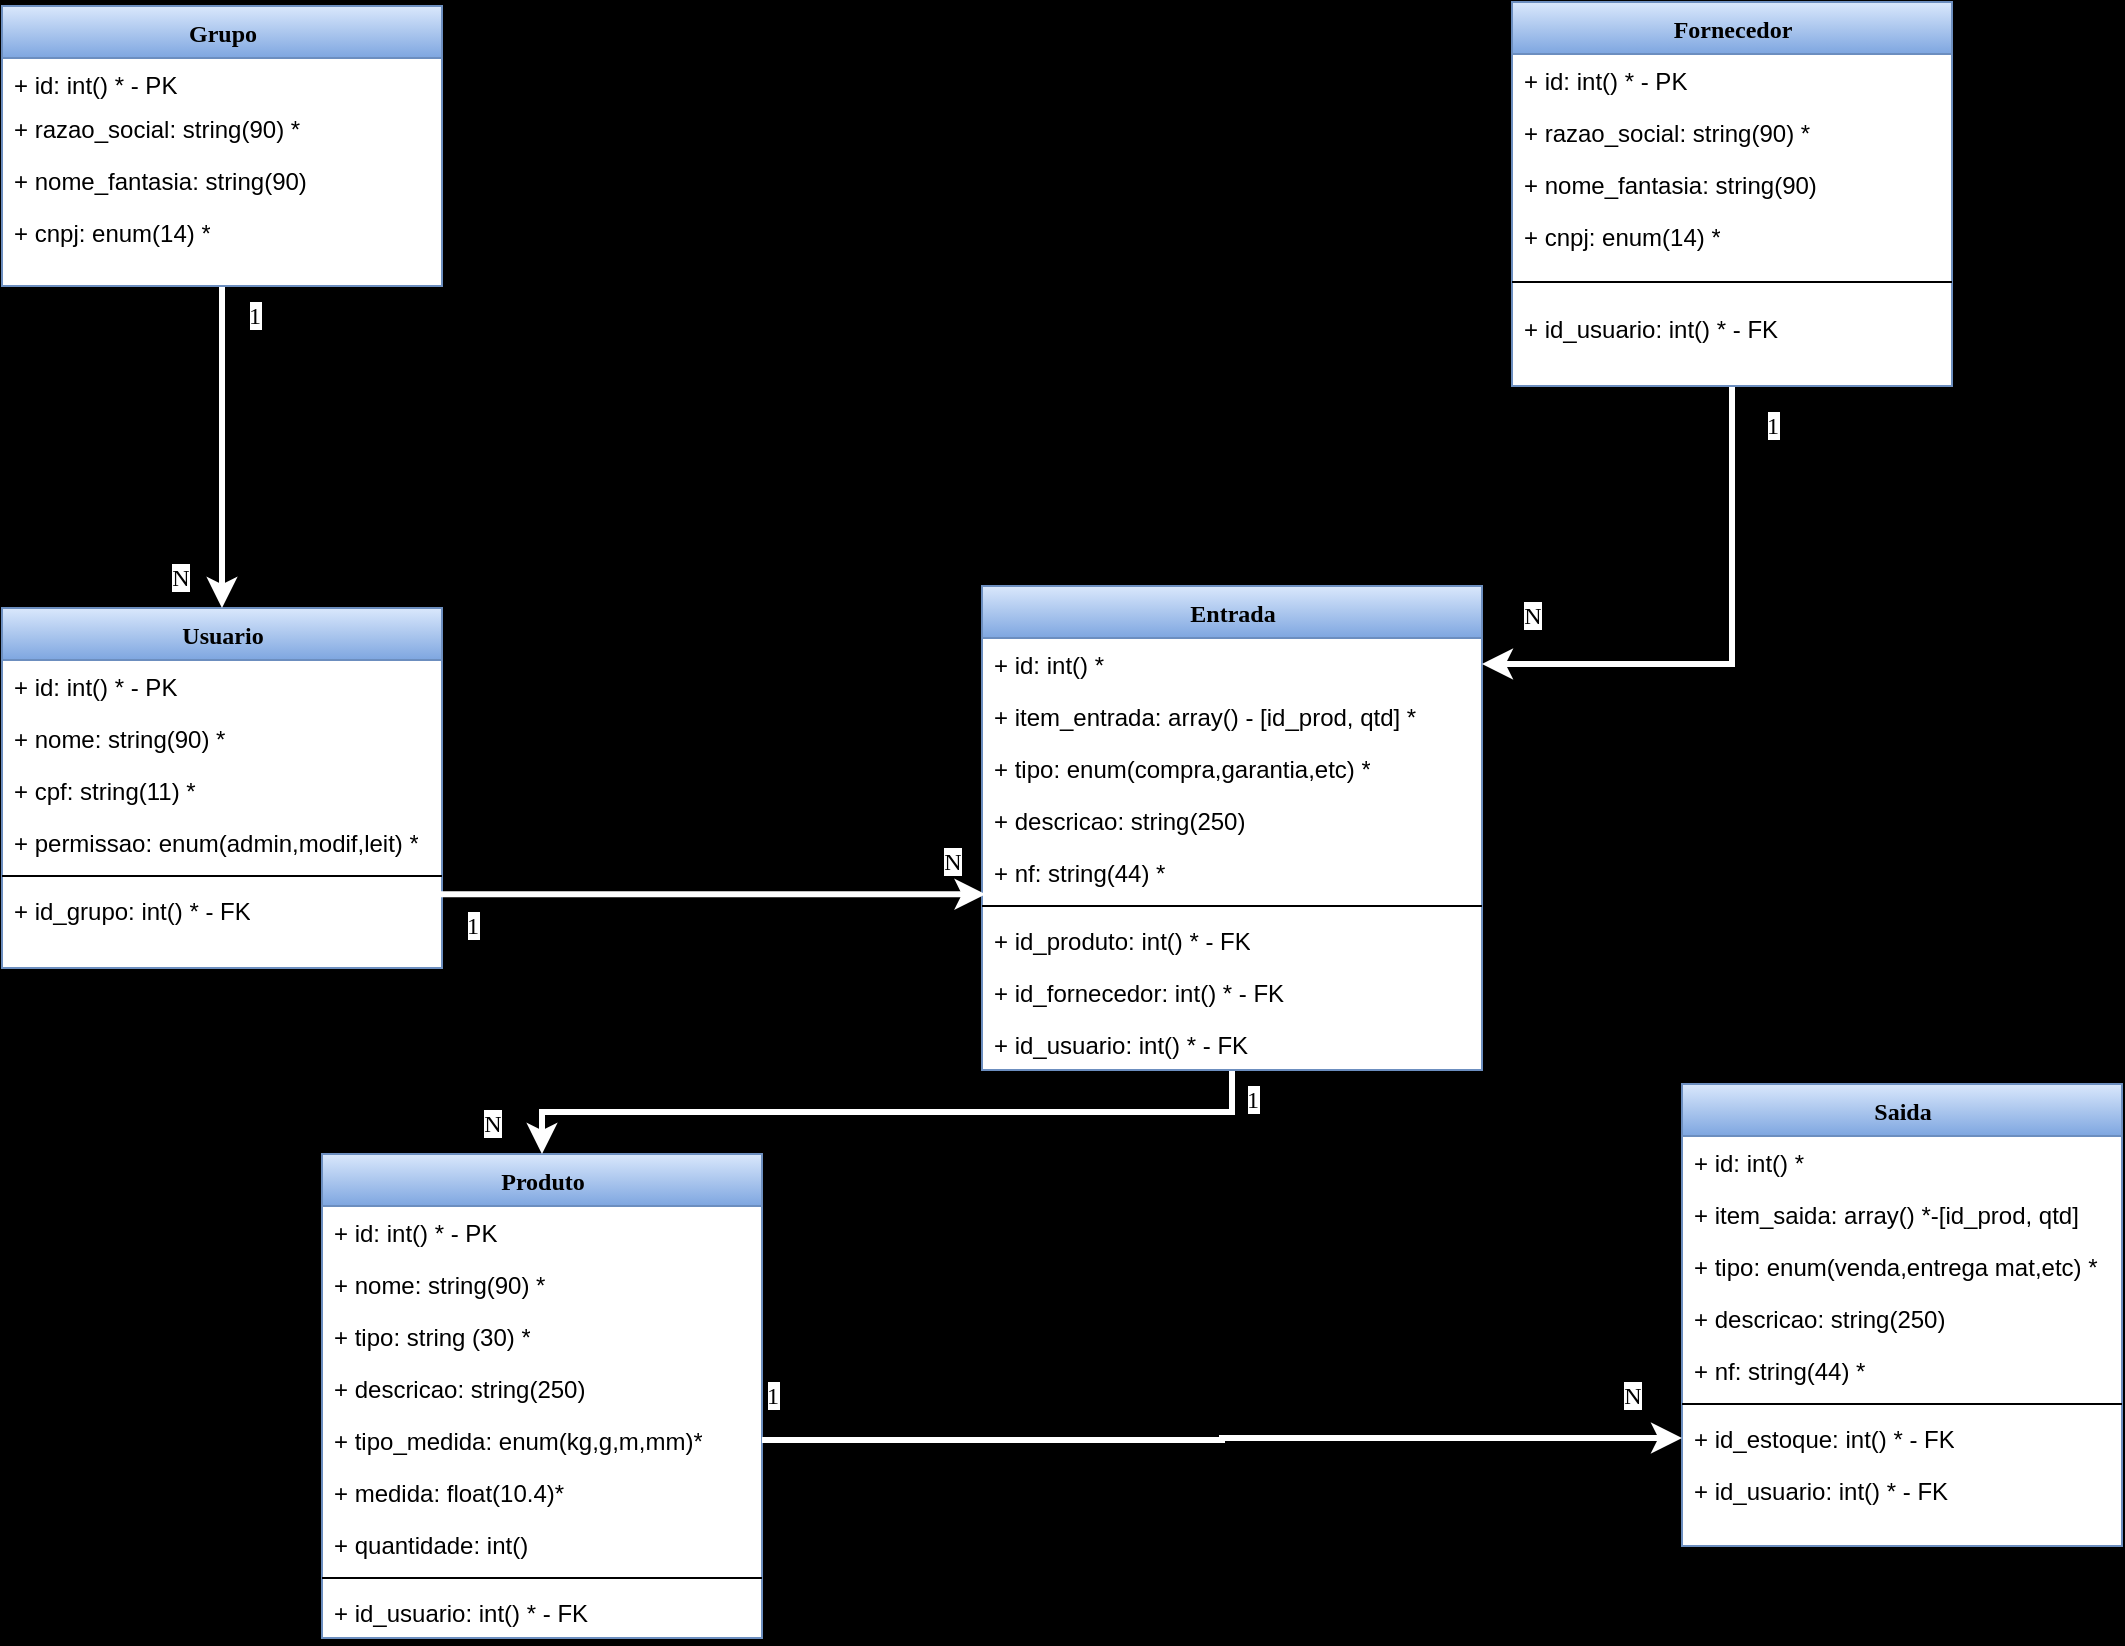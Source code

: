<mxfile version="22.1.2" type="device" pages="2">
  <diagram name="Produtos" id="6133507b-19e7-1e82-6fc7-422aa6c4b21f">
    <mxGraphModel dx="1354" dy="817" grid="1" gridSize="10" guides="1" tooltips="1" connect="1" arrows="1" fold="1" page="1" pageScale="1" pageWidth="1100" pageHeight="850" background="#000000" math="0" shadow="0">
      <root>
        <mxCell id="0" />
        <mxCell id="1" parent="0" />
        <mxCell id="78961159f06e98e8-17" value="Produto" style="swimlane;html=1;fontStyle=1;align=center;verticalAlign=top;childLayout=stackLayout;horizontal=1;startSize=26;horizontalStack=0;resizeParent=1;resizeLast=0;collapsible=1;marginBottom=0;swimlaneFillColor=#ffffff;rounded=0;shadow=0;comic=0;labelBackgroundColor=none;strokeWidth=1;fontFamily=Verdana;fontSize=12;fillColor=#dae8fc;strokeColor=#6c8ebf;gradientColor=#7ea6e0;fontColor=#000000;" parent="1" vertex="1">
          <mxGeometry x="170" y="584" width="220" height="242" as="geometry" />
        </mxCell>
        <mxCell id="78961159f06e98e8-23" value="+ id: int() * - PK" style="text;html=1;strokeColor=none;fillColor=none;align=left;verticalAlign=top;spacingLeft=4;spacingRight=4;whiteSpace=wrap;overflow=hidden;rotatable=0;points=[[0,0.5],[1,0.5]];portConstraint=eastwest;labelBackgroundColor=none;fontColor=#000000;" parent="78961159f06e98e8-17" vertex="1">
          <mxGeometry y="26" width="220" height="26" as="geometry" />
        </mxCell>
        <mxCell id="78961159f06e98e8-24" value="+ nome: string(90) *" style="text;html=1;strokeColor=none;fillColor=none;align=left;verticalAlign=top;spacingLeft=4;spacingRight=4;whiteSpace=wrap;overflow=hidden;rotatable=0;points=[[0,0.5],[1,0.5]];portConstraint=eastwest;labelBackgroundColor=none;fontColor=#000000;" parent="78961159f06e98e8-17" vertex="1">
          <mxGeometry y="52" width="220" height="26" as="geometry" />
        </mxCell>
        <mxCell id="ftmyIJ_o9fvvS8A8tfAa-12" value="+ tipo: string (30) *" style="text;html=1;strokeColor=none;fillColor=none;align=left;verticalAlign=top;spacingLeft=4;spacingRight=4;whiteSpace=wrap;overflow=hidden;rotatable=0;points=[[0,0.5],[1,0.5]];portConstraint=eastwest;labelBackgroundColor=none;fontColor=#000000;" parent="78961159f06e98e8-17" vertex="1">
          <mxGeometry y="78" width="220" height="26" as="geometry" />
        </mxCell>
        <mxCell id="ftmyIJ_o9fvvS8A8tfAa-13" value="+ descricao: string(250)" style="text;html=1;strokeColor=none;fillColor=none;align=left;verticalAlign=top;spacingLeft=4;spacingRight=4;whiteSpace=wrap;overflow=hidden;rotatable=0;points=[[0,0.5],[1,0.5]];portConstraint=eastwest;labelBackgroundColor=none;fontColor=#000000;" parent="78961159f06e98e8-17" vertex="1">
          <mxGeometry y="104" width="220" height="26" as="geometry" />
        </mxCell>
        <mxCell id="ftmyIJ_o9fvvS8A8tfAa-9" value="+ tipo_medida: enum(kg,g,m,mm)*" style="text;html=1;strokeColor=none;fillColor=none;align=left;verticalAlign=top;spacingLeft=4;spacingRight=4;whiteSpace=wrap;overflow=hidden;rotatable=0;points=[[0,0.5],[1,0.5]];portConstraint=eastwest;labelBackgroundColor=none;fontColor=#000000;" parent="78961159f06e98e8-17" vertex="1">
          <mxGeometry y="130" width="220" height="26" as="geometry" />
        </mxCell>
        <mxCell id="ftmyIJ_o9fvvS8A8tfAa-11" value="+ medida: float(10.4)*" style="text;html=1;strokeColor=none;fillColor=none;align=left;verticalAlign=top;spacingLeft=4;spacingRight=4;whiteSpace=wrap;overflow=hidden;rotatable=0;points=[[0,0.5],[1,0.5]];portConstraint=eastwest;labelBackgroundColor=none;fontColor=#000000;" parent="78961159f06e98e8-17" vertex="1">
          <mxGeometry y="156" width="220" height="26" as="geometry" />
        </mxCell>
        <mxCell id="T6U0Y2JhEFyp5bkZYSci-5" value="+ quantidade: int()" style="text;html=1;strokeColor=none;fillColor=none;align=left;verticalAlign=top;spacingLeft=4;spacingRight=4;whiteSpace=wrap;overflow=hidden;rotatable=0;points=[[0,0.5],[1,0.5]];portConstraint=eastwest;labelBackgroundColor=none;fontColor=#000000;" vertex="1" parent="78961159f06e98e8-17">
          <mxGeometry y="182" width="220" height="26" as="geometry" />
        </mxCell>
        <mxCell id="78961159f06e98e8-19" value="" style="line;html=1;strokeWidth=1;fillColor=none;align=left;verticalAlign=middle;spacingTop=-1;spacingLeft=3;spacingRight=3;rotatable=0;labelPosition=right;points=[];portConstraint=eastwest;labelBackgroundColor=none;strokeColor=#000000;" parent="78961159f06e98e8-17" vertex="1">
          <mxGeometry y="208" width="220" height="8" as="geometry" />
        </mxCell>
        <mxCell id="XTqBegBNmxflvuO5U4E7-35" value="+ id_usuario: int() * - FK" style="text;html=1;strokeColor=none;fillColor=none;align=left;verticalAlign=top;spacingLeft=4;spacingRight=4;whiteSpace=wrap;overflow=hidden;rotatable=0;points=[[0,0.5],[1,0.5]];portConstraint=eastwest;labelBackgroundColor=none;fontColor=#000000;" parent="78961159f06e98e8-17" vertex="1">
          <mxGeometry y="216" width="220" height="26" as="geometry" />
        </mxCell>
        <mxCell id="kz9O6_nRqd3nQNsJ-ZcS-54" style="edgeStyle=orthogonalEdgeStyle;rounded=0;orthogonalLoop=1;jettySize=auto;html=1;entryX=0.5;entryY=0;entryDx=0;entryDy=0;exitX=0.5;exitY=1;exitDx=0;exitDy=0;strokeColor=#FFFFFF;strokeWidth=3;" parent="1" source="gUZxU9VpzoFLASORstY--13" target="78961159f06e98e8-17" edge="1">
          <mxGeometry relative="1" as="geometry">
            <mxPoint x="440" y="630" as="targetPoint" />
          </mxGeometry>
        </mxCell>
        <mxCell id="gUZxU9VpzoFLASORstY--13" value="Entrada" style="swimlane;html=1;fontStyle=1;align=center;verticalAlign=top;childLayout=stackLayout;horizontal=1;startSize=26;horizontalStack=0;resizeParent=1;resizeLast=0;collapsible=1;marginBottom=0;swimlaneFillColor=#ffffff;rounded=0;shadow=0;comic=0;labelBackgroundColor=none;strokeWidth=1;fontFamily=Verdana;fontSize=12;fillColor=#dae8fc;strokeColor=#6c8ebf;gradientColor=#7ea6e0;fontColor=#000000;" parent="1" vertex="1">
          <mxGeometry x="500" y="300" width="250" height="242" as="geometry" />
        </mxCell>
        <mxCell id="gUZxU9VpzoFLASORstY--14" value="+ id: int() *" style="text;html=1;strokeColor=none;fillColor=none;align=left;verticalAlign=top;spacingLeft=4;spacingRight=4;whiteSpace=wrap;overflow=hidden;rotatable=0;points=[[0,0.5],[1,0.5]];portConstraint=eastwest;labelBackgroundColor=none;fontColor=#000000;" parent="gUZxU9VpzoFLASORstY--13" vertex="1">
          <mxGeometry y="26" width="250" height="26" as="geometry" />
        </mxCell>
        <mxCell id="kz9O6_nRqd3nQNsJ-ZcS-60" value="+ item_entrada: array() - [id_prod, qtd] *" style="text;html=1;strokeColor=none;fillColor=none;align=left;verticalAlign=top;spacingLeft=4;spacingRight=4;whiteSpace=wrap;overflow=hidden;rotatable=0;points=[[0,0.5],[1,0.5]];portConstraint=eastwest;labelBackgroundColor=none;fontColor=#000000;" parent="gUZxU9VpzoFLASORstY--13" vertex="1">
          <mxGeometry y="52" width="250" height="26" as="geometry" />
        </mxCell>
        <mxCell id="gUZxU9VpzoFLASORstY--16" value="+ tipo: enum(compra,garantia,etc) *" style="text;html=1;strokeColor=none;fillColor=none;align=left;verticalAlign=top;spacingLeft=4;spacingRight=4;whiteSpace=wrap;overflow=hidden;rotatable=0;points=[[0,0.5],[1,0.5]];portConstraint=eastwest;labelBackgroundColor=none;fontColor=#000000;" parent="gUZxU9VpzoFLASORstY--13" vertex="1">
          <mxGeometry y="78" width="250" height="26" as="geometry" />
        </mxCell>
        <mxCell id="gUZxU9VpzoFLASORstY--17" value="+ descricao: string(250)" style="text;html=1;strokeColor=none;fillColor=none;align=left;verticalAlign=top;spacingLeft=4;spacingRight=4;whiteSpace=wrap;overflow=hidden;rotatable=0;points=[[0,0.5],[1,0.5]];portConstraint=eastwest;labelBackgroundColor=none;fontColor=#000000;" parent="gUZxU9VpzoFLASORstY--13" vertex="1">
          <mxGeometry y="104" width="250" height="26" as="geometry" />
        </mxCell>
        <mxCell id="XTqBegBNmxflvuO5U4E7-34" value="+ nf: string(44) *" style="text;html=1;strokeColor=none;fillColor=none;align=left;verticalAlign=top;spacingLeft=4;spacingRight=4;whiteSpace=wrap;overflow=hidden;rotatable=0;points=[[0,0.5],[1,0.5]];portConstraint=eastwest;labelBackgroundColor=none;fontColor=#000000;" parent="gUZxU9VpzoFLASORstY--13" vertex="1">
          <mxGeometry y="130" width="250" height="26" as="geometry" />
        </mxCell>
        <mxCell id="gUZxU9VpzoFLASORstY--20" value="" style="line;html=1;strokeWidth=1;fillColor=none;align=left;verticalAlign=middle;spacingTop=-1;spacingLeft=3;spacingRight=3;rotatable=0;labelPosition=right;points=[];portConstraint=eastwest;labelBackgroundColor=none;strokeColor=#000000;" parent="gUZxU9VpzoFLASORstY--13" vertex="1">
          <mxGeometry y="156" width="250" height="8" as="geometry" />
        </mxCell>
        <mxCell id="XTqBegBNmxflvuO5U4E7-70" value="+ id_produto: int() * - FK" style="text;html=1;strokeColor=none;fillColor=none;align=left;verticalAlign=top;spacingLeft=4;spacingRight=4;whiteSpace=wrap;overflow=hidden;rotatable=0;points=[[0,0.5],[1,0.5]];portConstraint=eastwest;labelBackgroundColor=none;fontColor=#000000;" parent="gUZxU9VpzoFLASORstY--13" vertex="1">
          <mxGeometry y="164" width="250" height="26" as="geometry" />
        </mxCell>
        <mxCell id="gUZxU9VpzoFLASORstY--22" value="+ id_fornecedor: int() * - FK" style="text;html=1;strokeColor=none;fillColor=none;align=left;verticalAlign=top;spacingLeft=4;spacingRight=4;whiteSpace=wrap;overflow=hidden;rotatable=0;points=[[0,0.5],[1,0.5]];portConstraint=eastwest;labelBackgroundColor=none;fontColor=#000000;" parent="gUZxU9VpzoFLASORstY--13" vertex="1">
          <mxGeometry y="190" width="250" height="26" as="geometry" />
        </mxCell>
        <mxCell id="kz9O6_nRqd3nQNsJ-ZcS-59" value="+ id_usuario: int() * - FK" style="text;html=1;strokeColor=none;fillColor=none;align=left;verticalAlign=top;spacingLeft=4;spacingRight=4;whiteSpace=wrap;overflow=hidden;rotatable=0;points=[[0,0.5],[1,0.5]];portConstraint=eastwest;labelBackgroundColor=none;fontColor=#000000;" parent="gUZxU9VpzoFLASORstY--13" vertex="1">
          <mxGeometry y="216" width="250" height="26" as="geometry" />
        </mxCell>
        <mxCell id="XTqBegBNmxflvuO5U4E7-21" value="&lt;span style=&quot;background-color: rgb(255, 255, 255);&quot;&gt;1&lt;br&gt;&lt;/span&gt;" style="text;html=1;align=center;verticalAlign=middle;resizable=0;points=[];autosize=1;strokeColor=none;fillColor=none;fontSize=12;fontFamily=Verdana;fontColor=#000000;" parent="1" vertex="1">
          <mxGeometry x="880" y="205" width="30" height="30" as="geometry" />
        </mxCell>
        <mxCell id="kz9O6_nRqd3nQNsJ-ZcS-34" style="edgeStyle=orthogonalEdgeStyle;rounded=0;orthogonalLoop=1;jettySize=auto;html=1;entryX=1;entryY=0.5;entryDx=0;entryDy=0;strokeColor=#FFFFFF;strokeWidth=3;exitX=0.5;exitY=1;exitDx=0;exitDy=0;" parent="1" source="XTqBegBNmxflvuO5U4E7-26" target="gUZxU9VpzoFLASORstY--14" edge="1">
          <mxGeometry relative="1" as="geometry">
            <mxPoint x="785" y="244" as="sourcePoint" />
          </mxGeometry>
        </mxCell>
        <mxCell id="XTqBegBNmxflvuO5U4E7-26" value="Fornecedor" style="swimlane;html=1;fontStyle=1;align=center;verticalAlign=top;childLayout=stackLayout;horizontal=1;startSize=26;horizontalStack=0;resizeParent=1;resizeLast=0;collapsible=1;marginBottom=0;swimlaneFillColor=#ffffff;rounded=0;shadow=0;comic=0;labelBackgroundColor=none;strokeWidth=1;fontFamily=Verdana;fontSize=12;fillColor=#dae8fc;strokeColor=#6c8ebf;gradientColor=#7ea6e0;fontColor=#000000;" parent="1" vertex="1">
          <mxGeometry x="765" y="8" width="220" height="192" as="geometry" />
        </mxCell>
        <mxCell id="XTqBegBNmxflvuO5U4E7-27" value="+ id: int() * - PK" style="text;html=1;strokeColor=none;fillColor=none;align=left;verticalAlign=top;spacingLeft=4;spacingRight=4;whiteSpace=wrap;overflow=hidden;rotatable=0;points=[[0,0.5],[1,0.5]];portConstraint=eastwest;labelBackgroundColor=none;fontColor=#000000;" parent="XTqBegBNmxflvuO5U4E7-26" vertex="1">
          <mxGeometry y="26" width="220" height="26" as="geometry" />
        </mxCell>
        <mxCell id="XTqBegBNmxflvuO5U4E7-28" value="+ razao_social: string(90) *" style="text;html=1;strokeColor=none;fillColor=none;align=left;verticalAlign=top;spacingLeft=4;spacingRight=4;whiteSpace=wrap;overflow=hidden;rotatable=0;points=[[0,0.5],[1,0.5]];portConstraint=eastwest;labelBackgroundColor=none;fontColor=#000000;" parent="XTqBegBNmxflvuO5U4E7-26" vertex="1">
          <mxGeometry y="52" width="220" height="26" as="geometry" />
        </mxCell>
        <mxCell id="XTqBegBNmxflvuO5U4E7-29" value="+ nome_fantasia: string(90)" style="text;html=1;strokeColor=none;fillColor=none;align=left;verticalAlign=top;spacingLeft=4;spacingRight=4;whiteSpace=wrap;overflow=hidden;rotatable=0;points=[[0,0.5],[1,0.5]];portConstraint=eastwest;labelBackgroundColor=none;fontColor=#000000;" parent="XTqBegBNmxflvuO5U4E7-26" vertex="1">
          <mxGeometry y="78" width="220" height="26" as="geometry" />
        </mxCell>
        <mxCell id="XTqBegBNmxflvuO5U4E7-30" value="+ cnpj: enum(14) *" style="text;html=1;strokeColor=none;fillColor=none;align=left;verticalAlign=top;spacingLeft=4;spacingRight=4;whiteSpace=wrap;overflow=hidden;rotatable=0;points=[[0,0.5],[1,0.5]];portConstraint=eastwest;labelBackgroundColor=none;fontColor=#000000;" parent="XTqBegBNmxflvuO5U4E7-26" vertex="1">
          <mxGeometry y="104" width="220" height="26" as="geometry" />
        </mxCell>
        <mxCell id="XTqBegBNmxflvuO5U4E7-71" value="" style="line;html=1;strokeWidth=1;fillColor=none;align=left;verticalAlign=middle;spacingTop=-1;spacingLeft=3;spacingRight=3;rotatable=0;labelPosition=right;points=[];portConstraint=eastwest;labelBackgroundColor=none;strokeColor=#000000;" parent="XTqBegBNmxflvuO5U4E7-26" vertex="1">
          <mxGeometry y="130" width="220" height="20" as="geometry" />
        </mxCell>
        <mxCell id="XTqBegBNmxflvuO5U4E7-73" value="+ id_usuario: int() * - FK" style="text;html=1;strokeColor=none;fillColor=none;align=left;verticalAlign=top;spacingLeft=4;spacingRight=4;whiteSpace=wrap;overflow=hidden;rotatable=0;points=[[0,0.5],[1,0.5]];portConstraint=eastwest;labelBackgroundColor=none;fontColor=#000000;" parent="XTqBegBNmxflvuO5U4E7-26" vertex="1">
          <mxGeometry y="150" width="220" height="26" as="geometry" />
        </mxCell>
        <mxCell id="XTqBegBNmxflvuO5U4E7-60" value="Saida" style="swimlane;html=1;fontStyle=1;align=center;verticalAlign=top;childLayout=stackLayout;horizontal=1;startSize=26;horizontalStack=0;resizeParent=1;resizeLast=0;collapsible=1;marginBottom=0;swimlaneFillColor=#ffffff;rounded=0;shadow=0;comic=0;labelBackgroundColor=none;strokeWidth=1;fontFamily=Verdana;fontSize=12;fillColor=#dae8fc;strokeColor=#6c8ebf;gradientColor=#7ea6e0;fontColor=#000000;" parent="1" vertex="1">
          <mxGeometry x="850" y="549" width="220" height="231" as="geometry" />
        </mxCell>
        <mxCell id="XTqBegBNmxflvuO5U4E7-61" value="+ id: int() *" style="text;html=1;strokeColor=none;fillColor=none;align=left;verticalAlign=top;spacingLeft=4;spacingRight=4;whiteSpace=wrap;overflow=hidden;rotatable=0;points=[[0,0.5],[1,0.5]];portConstraint=eastwest;labelBackgroundColor=none;fontColor=#000000;" parent="XTqBegBNmxflvuO5U4E7-60" vertex="1">
          <mxGeometry y="26" width="220" height="26" as="geometry" />
        </mxCell>
        <mxCell id="kz9O6_nRqd3nQNsJ-ZcS-61" value="+ item_saida: array() *-[id_prod, qtd]" style="text;html=1;strokeColor=none;fillColor=none;align=left;verticalAlign=top;spacingLeft=4;spacingRight=4;whiteSpace=wrap;overflow=hidden;rotatable=0;points=[[0,0.5],[1,0.5]];portConstraint=eastwest;labelBackgroundColor=none;fontColor=#000000;" parent="XTqBegBNmxflvuO5U4E7-60" vertex="1">
          <mxGeometry y="52" width="220" height="26" as="geometry" />
        </mxCell>
        <mxCell id="XTqBegBNmxflvuO5U4E7-63" value="+ tipo: enum(venda,entrega mat,etc) *" style="text;html=1;strokeColor=none;fillColor=none;align=left;verticalAlign=top;spacingLeft=4;spacingRight=4;whiteSpace=wrap;overflow=hidden;rotatable=0;points=[[0,0.5],[1,0.5]];portConstraint=eastwest;labelBackgroundColor=none;fontColor=#000000;" parent="XTqBegBNmxflvuO5U4E7-60" vertex="1">
          <mxGeometry y="78" width="220" height="26" as="geometry" />
        </mxCell>
        <mxCell id="XTqBegBNmxflvuO5U4E7-64" value="+ descricao: string(250)" style="text;html=1;strokeColor=none;fillColor=none;align=left;verticalAlign=top;spacingLeft=4;spacingRight=4;whiteSpace=wrap;overflow=hidden;rotatable=0;points=[[0,0.5],[1,0.5]];portConstraint=eastwest;labelBackgroundColor=none;fontColor=#000000;" parent="XTqBegBNmxflvuO5U4E7-60" vertex="1">
          <mxGeometry y="104" width="220" height="26" as="geometry" />
        </mxCell>
        <mxCell id="XTqBegBNmxflvuO5U4E7-65" value="+ nf: string(44) *" style="text;html=1;strokeColor=none;fillColor=none;align=left;verticalAlign=top;spacingLeft=4;spacingRight=4;whiteSpace=wrap;overflow=hidden;rotatable=0;points=[[0,0.5],[1,0.5]];portConstraint=eastwest;labelBackgroundColor=none;fontColor=#000000;" parent="XTqBegBNmxflvuO5U4E7-60" vertex="1">
          <mxGeometry y="130" width="220" height="26" as="geometry" />
        </mxCell>
        <mxCell id="XTqBegBNmxflvuO5U4E7-67" value="" style="line;html=1;strokeWidth=1;fillColor=none;align=left;verticalAlign=middle;spacingTop=-1;spacingLeft=3;spacingRight=3;rotatable=0;labelPosition=right;points=[];portConstraint=eastwest;labelBackgroundColor=none;strokeColor=#000000;" parent="XTqBegBNmxflvuO5U4E7-60" vertex="1">
          <mxGeometry y="156" width="220" height="8" as="geometry" />
        </mxCell>
        <mxCell id="XTqBegBNmxflvuO5U4E7-69" value="+ id_estoque: int() * - FK" style="text;html=1;strokeColor=none;fillColor=none;align=left;verticalAlign=top;spacingLeft=4;spacingRight=4;whiteSpace=wrap;overflow=hidden;rotatable=0;points=[[0,0.5],[1,0.5]];portConstraint=eastwest;labelBackgroundColor=none;fontColor=#000000;" parent="XTqBegBNmxflvuO5U4E7-60" vertex="1">
          <mxGeometry y="164" width="220" height="26" as="geometry" />
        </mxCell>
        <mxCell id="XTqBegBNmxflvuO5U4E7-74" value="+ id_usuario: int() * - FK" style="text;html=1;strokeColor=none;fillColor=none;align=left;verticalAlign=top;spacingLeft=4;spacingRight=4;whiteSpace=wrap;overflow=hidden;rotatable=0;points=[[0,0.5],[1,0.5]];portConstraint=eastwest;labelBackgroundColor=none;fontColor=#000000;" parent="XTqBegBNmxflvuO5U4E7-60" vertex="1">
          <mxGeometry y="190" width="220" height="26" as="geometry" />
        </mxCell>
        <mxCell id="XTqBegBNmxflvuO5U4E7-76" value="Usuario" style="swimlane;html=1;fontStyle=1;align=center;verticalAlign=top;childLayout=stackLayout;horizontal=1;startSize=26;horizontalStack=0;resizeParent=1;resizeLast=0;collapsible=1;marginBottom=0;swimlaneFillColor=#ffffff;rounded=0;shadow=0;comic=0;labelBackgroundColor=none;strokeWidth=1;fontFamily=Verdana;fontSize=12;fillColor=#dae8fc;strokeColor=#6c8ebf;gradientColor=#7ea6e0;fontColor=#000000;" parent="1" vertex="1">
          <mxGeometry x="10" y="311" width="220" height="180" as="geometry" />
        </mxCell>
        <mxCell id="XTqBegBNmxflvuO5U4E7-77" value="+ id: int() * - PK" style="text;html=1;strokeColor=none;fillColor=none;align=left;verticalAlign=top;spacingLeft=4;spacingRight=4;whiteSpace=wrap;overflow=hidden;rotatable=0;points=[[0,0.5],[1,0.5]];portConstraint=eastwest;labelBackgroundColor=none;fontColor=#000000;" parent="XTqBegBNmxflvuO5U4E7-76" vertex="1">
          <mxGeometry y="26" width="220" height="26" as="geometry" />
        </mxCell>
        <mxCell id="XTqBegBNmxflvuO5U4E7-78" value="+ nome: string(90) *" style="text;html=1;strokeColor=none;fillColor=none;align=left;verticalAlign=top;spacingLeft=4;spacingRight=4;whiteSpace=wrap;overflow=hidden;rotatable=0;points=[[0,0.5],[1,0.5]];portConstraint=eastwest;labelBackgroundColor=none;fontColor=#000000;" parent="XTqBegBNmxflvuO5U4E7-76" vertex="1">
          <mxGeometry y="52" width="220" height="26" as="geometry" />
        </mxCell>
        <mxCell id="XTqBegBNmxflvuO5U4E7-79" value="+ cpf: string(11) *" style="text;html=1;strokeColor=none;fillColor=none;align=left;verticalAlign=top;spacingLeft=4;spacingRight=4;whiteSpace=wrap;overflow=hidden;rotatable=0;points=[[0,0.5],[1,0.5]];portConstraint=eastwest;labelBackgroundColor=none;fontColor=#000000;" parent="XTqBegBNmxflvuO5U4E7-76" vertex="1">
          <mxGeometry y="78" width="220" height="26" as="geometry" />
        </mxCell>
        <mxCell id="XTqBegBNmxflvuO5U4E7-80" value="+ permissao: enum(admin,modif,leit) *" style="text;html=1;strokeColor=none;fillColor=none;align=left;verticalAlign=top;spacingLeft=4;spacingRight=4;whiteSpace=wrap;overflow=hidden;rotatable=0;points=[[0,0.5],[1,0.5]];portConstraint=eastwest;labelBackgroundColor=none;fontColor=#000000;" parent="XTqBegBNmxflvuO5U4E7-76" vertex="1">
          <mxGeometry y="104" width="220" height="26" as="geometry" />
        </mxCell>
        <mxCell id="XTqBegBNmxflvuO5U4E7-83" value="" style="line;html=1;strokeWidth=1;fillColor=none;align=left;verticalAlign=middle;spacingTop=-1;spacingLeft=3;spacingRight=3;rotatable=0;labelPosition=right;points=[];portConstraint=eastwest;labelBackgroundColor=none;strokeColor=#000000;" parent="XTqBegBNmxflvuO5U4E7-76" vertex="1">
          <mxGeometry y="130" width="220" height="8" as="geometry" />
        </mxCell>
        <mxCell id="XTqBegBNmxflvuO5U4E7-84" value="+ id_grupo: int() * - FK" style="text;html=1;strokeColor=none;fillColor=none;align=left;verticalAlign=top;spacingLeft=4;spacingRight=4;whiteSpace=wrap;overflow=hidden;rotatable=0;points=[[0,0.5],[1,0.5]];portConstraint=eastwest;labelBackgroundColor=none;fontColor=#000000;" parent="XTqBegBNmxflvuO5U4E7-76" vertex="1">
          <mxGeometry y="138" width="220" height="26" as="geometry" />
        </mxCell>
        <mxCell id="kz9O6_nRqd3nQNsJ-ZcS-38" style="edgeStyle=orthogonalEdgeStyle;rounded=0;orthogonalLoop=1;jettySize=auto;html=1;entryX=0.5;entryY=0;entryDx=0;entryDy=0;strokeColor=#FFFFFF;strokeWidth=3;" parent="1" source="XTqBegBNmxflvuO5U4E7-86" target="XTqBegBNmxflvuO5U4E7-76" edge="1">
          <mxGeometry relative="1" as="geometry" />
        </mxCell>
        <mxCell id="XTqBegBNmxflvuO5U4E7-86" value="Grupo" style="swimlane;html=1;fontStyle=1;align=center;verticalAlign=top;childLayout=stackLayout;horizontal=1;startSize=26;horizontalStack=0;resizeParent=1;resizeLast=0;collapsible=1;marginBottom=0;swimlaneFillColor=#ffffff;rounded=0;shadow=0;comic=0;labelBackgroundColor=none;strokeWidth=1;fontFamily=Verdana;fontSize=12;fillColor=#dae8fc;strokeColor=#6c8ebf;gradientColor=#7ea6e0;fontColor=#000000;" parent="1" vertex="1">
          <mxGeometry x="10" y="10" width="220" height="140" as="geometry" />
        </mxCell>
        <mxCell id="XTqBegBNmxflvuO5U4E7-87" value="+ id: int() * - PK" style="text;html=1;strokeColor=none;fillColor=none;align=left;verticalAlign=top;spacingLeft=4;spacingRight=4;whiteSpace=wrap;overflow=hidden;rotatable=0;points=[[0,0.5],[1,0.5]];portConstraint=eastwest;labelBackgroundColor=none;fontColor=#000000;" parent="XTqBegBNmxflvuO5U4E7-86" vertex="1">
          <mxGeometry y="26" width="220" height="22" as="geometry" />
        </mxCell>
        <mxCell id="XTqBegBNmxflvuO5U4E7-88" value="+ razao_social: string(90) *" style="text;html=1;strokeColor=none;fillColor=none;align=left;verticalAlign=top;spacingLeft=4;spacingRight=4;whiteSpace=wrap;overflow=hidden;rotatable=0;points=[[0,0.5],[1,0.5]];portConstraint=eastwest;labelBackgroundColor=none;fontColor=#000000;" parent="XTqBegBNmxflvuO5U4E7-86" vertex="1">
          <mxGeometry y="48" width="220" height="26" as="geometry" />
        </mxCell>
        <mxCell id="XTqBegBNmxflvuO5U4E7-89" value="+ nome_fantasia: string(90)" style="text;html=1;strokeColor=none;fillColor=none;align=left;verticalAlign=top;spacingLeft=4;spacingRight=4;whiteSpace=wrap;overflow=hidden;rotatable=0;points=[[0,0.5],[1,0.5]];portConstraint=eastwest;labelBackgroundColor=none;fontColor=#000000;" parent="XTqBegBNmxflvuO5U4E7-86" vertex="1">
          <mxGeometry y="74" width="220" height="26" as="geometry" />
        </mxCell>
        <mxCell id="XTqBegBNmxflvuO5U4E7-90" value="+ cnpj: enum(14) *" style="text;html=1;strokeColor=none;fillColor=none;align=left;verticalAlign=top;spacingLeft=4;spacingRight=4;whiteSpace=wrap;overflow=hidden;rotatable=0;points=[[0,0.5],[1,0.5]];portConstraint=eastwest;labelBackgroundColor=none;fontColor=#000000;" parent="XTqBegBNmxflvuO5U4E7-86" vertex="1">
          <mxGeometry y="100" width="220" height="26" as="geometry" />
        </mxCell>
        <mxCell id="XTqBegBNmxflvuO5U4E7-95" value="&lt;span style=&quot;background-color: rgb(255, 255, 255);&quot;&gt;1&lt;br&gt;&lt;/span&gt;" style="text;html=1;align=center;verticalAlign=middle;resizable=0;points=[];autosize=1;strokeColor=none;fillColor=none;fontSize=12;fontFamily=Verdana;fontColor=#000000;" parent="1" vertex="1">
          <mxGeometry x="121" y="150" width="30" height="30" as="geometry" />
        </mxCell>
        <mxCell id="XTqBegBNmxflvuO5U4E7-101" value="&lt;span style=&quot;background-color: rgb(255, 255, 255);&quot;&gt;1&lt;br&gt;&lt;/span&gt;" style="text;html=1;align=center;verticalAlign=middle;resizable=0;points=[];autosize=1;strokeColor=none;fillColor=none;fontSize=12;fontFamily=Verdana;fontColor=#000000;" parent="1" vertex="1">
          <mxGeometry x="230" y="455" width="30" height="30" as="geometry" />
        </mxCell>
        <mxCell id="K11VulqNEeDRzjo7Kgg8-2" value="&lt;span style=&quot;background-color: rgb(255, 255, 255);&quot;&gt;1&lt;br&gt;&lt;/span&gt;" style="text;html=1;align=center;verticalAlign=middle;resizable=0;points=[];autosize=1;strokeColor=none;fillColor=none;fontSize=12;fontFamily=Verdana;fontColor=#000000;" parent="1" vertex="1">
          <mxGeometry x="620" y="542" width="30" height="30" as="geometry" />
        </mxCell>
        <mxCell id="kz9O6_nRqd3nQNsJ-ZcS-21" value="&lt;span style=&quot;background-color: rgb(255, 255, 255);&quot;&gt;N&lt;br&gt;&lt;/span&gt;" style="text;html=1;align=center;verticalAlign=middle;resizable=0;points=[];autosize=1;strokeColor=none;fillColor=none;fontSize=12;fontFamily=Verdana;fontColor=#000000;" parent="1" vertex="1">
          <mxGeometry x="470" y="423" width="30" height="30" as="geometry" />
        </mxCell>
        <mxCell id="kz9O6_nRqd3nQNsJ-ZcS-22" value="&lt;span style=&quot;background-color: rgb(255, 255, 255);&quot;&gt;N&lt;br&gt;&lt;/span&gt;" style="text;html=1;align=center;verticalAlign=middle;resizable=0;points=[];autosize=1;strokeColor=none;fillColor=none;fontSize=12;fontFamily=Verdana;fontColor=#000000;" parent="1" vertex="1">
          <mxGeometry x="760" y="300" width="30" height="30" as="geometry" />
        </mxCell>
        <mxCell id="kz9O6_nRqd3nQNsJ-ZcS-37" value="&lt;span style=&quot;background-color: rgb(255, 255, 255);&quot;&gt;N&lt;br&gt;&lt;/span&gt;" style="text;html=1;align=center;verticalAlign=middle;resizable=0;points=[];autosize=1;strokeColor=none;fillColor=none;fontSize=12;fontFamily=Verdana;fontColor=#000000;" parent="1" vertex="1">
          <mxGeometry x="84" y="281" width="30" height="30" as="geometry" />
        </mxCell>
        <mxCell id="kz9O6_nRqd3nQNsJ-ZcS-39" style="edgeStyle=orthogonalEdgeStyle;rounded=0;orthogonalLoop=1;jettySize=auto;html=1;entryX=0.007;entryY=0.929;entryDx=0;entryDy=0;entryPerimeter=0;exitX=0.995;exitY=0.199;exitDx=0;exitDy=0;exitPerimeter=0;strokeColor=#FFFFFF;strokeWidth=3;" parent="1" source="XTqBegBNmxflvuO5U4E7-84" target="XTqBegBNmxflvuO5U4E7-34" edge="1">
          <mxGeometry relative="1" as="geometry">
            <mxPoint x="520" y="427.0" as="targetPoint" />
          </mxGeometry>
        </mxCell>
        <mxCell id="kz9O6_nRqd3nQNsJ-ZcS-55" style="edgeStyle=orthogonalEdgeStyle;rounded=0;orthogonalLoop=1;jettySize=auto;html=1;strokeColor=#FFFFFF;strokeWidth=3;exitX=1;exitY=0.5;exitDx=0;exitDy=0;entryX=0;entryY=0.5;entryDx=0;entryDy=0;" parent="1" source="ftmyIJ_o9fvvS8A8tfAa-9" edge="1" target="XTqBegBNmxflvuO5U4E7-69">
          <mxGeometry relative="1" as="geometry">
            <mxPoint x="820" y="730" as="targetPoint" />
            <mxPoint x="550" y="729" as="sourcePoint" />
          </mxGeometry>
        </mxCell>
        <mxCell id="kz9O6_nRqd3nQNsJ-ZcS-56" value="&lt;span style=&quot;background-color: rgb(255, 255, 255);&quot;&gt;N&lt;br&gt;&lt;/span&gt;" style="text;html=1;align=center;verticalAlign=middle;resizable=0;points=[];autosize=1;strokeColor=none;fillColor=none;fontSize=12;fontFamily=Verdana;fontColor=#000000;" parent="1" vertex="1">
          <mxGeometry x="240" y="554" width="30" height="30" as="geometry" />
        </mxCell>
        <mxCell id="kz9O6_nRqd3nQNsJ-ZcS-57" value="&lt;span style=&quot;background-color: rgb(255, 255, 255);&quot;&gt;N&lt;br&gt;&lt;/span&gt;" style="text;html=1;align=center;verticalAlign=middle;resizable=0;points=[];autosize=1;strokeColor=none;fillColor=none;fontSize=12;fontFamily=Verdana;fontColor=#000000;" parent="1" vertex="1">
          <mxGeometry x="810" y="690" width="30" height="30" as="geometry" />
        </mxCell>
        <mxCell id="kz9O6_nRqd3nQNsJ-ZcS-58" value="&lt;span style=&quot;background-color: rgb(255, 255, 255);&quot;&gt;1&lt;br&gt;&lt;/span&gt;" style="text;html=1;align=center;verticalAlign=middle;resizable=0;points=[];autosize=1;strokeColor=none;fillColor=none;fontSize=12;fontFamily=Verdana;fontColor=#000000;" parent="1" vertex="1">
          <mxGeometry x="380" y="690" width="30" height="30" as="geometry" />
        </mxCell>
      </root>
    </mxGraphModel>
  </diagram>
  <diagram name="Usuarios" id="dqHxSailV5BIgeojsPXq">
    <mxGraphModel dx="880" dy="531" grid="1" gridSize="10" guides="1" tooltips="1" connect="1" arrows="1" fold="1" page="1" pageScale="1" pageWidth="1100" pageHeight="850" background="none" math="0" shadow="0">
      <root>
        <mxCell id="8VwIr5sUobxKvfa-CYay-0" />
        <mxCell id="8VwIr5sUobxKvfa-CYay-1" parent="8VwIr5sUobxKvfa-CYay-0" />
        <mxCell id="8VwIr5sUobxKvfa-CYay-2" value="Produto" style="swimlane;html=1;fontStyle=1;align=center;verticalAlign=top;childLayout=stackLayout;horizontal=1;startSize=26;horizontalStack=0;resizeParent=1;resizeLast=0;collapsible=1;marginBottom=0;swimlaneFillColor=#ffffff;rounded=0;shadow=0;comic=0;labelBackgroundColor=none;strokeWidth=1;fontFamily=Verdana;fontSize=12;fillColor=#dae8fc;strokeColor=#6c8ebf;gradientColor=#7ea6e0;fontColor=#000000;" vertex="1" parent="8VwIr5sUobxKvfa-CYay-1">
          <mxGeometry x="35" y="132" width="220" height="218" as="geometry" />
        </mxCell>
        <mxCell id="8VwIr5sUobxKvfa-CYay-3" value="+ id: int() *" style="text;html=1;strokeColor=none;fillColor=none;align=left;verticalAlign=top;spacingLeft=4;spacingRight=4;whiteSpace=wrap;overflow=hidden;rotatable=0;points=[[0,0.5],[1,0.5]];portConstraint=eastwest;labelBackgroundColor=none;fontColor=#000000;" vertex="1" parent="8VwIr5sUobxKvfa-CYay-2">
          <mxGeometry y="26" width="220" height="26" as="geometry" />
        </mxCell>
        <mxCell id="8VwIr5sUobxKvfa-CYay-4" value="+ nome: string(90) *" style="text;html=1;strokeColor=none;fillColor=none;align=left;verticalAlign=top;spacingLeft=4;spacingRight=4;whiteSpace=wrap;overflow=hidden;rotatable=0;points=[[0,0.5],[1,0.5]];portConstraint=eastwest;labelBackgroundColor=none;fontColor=#000000;" vertex="1" parent="8VwIr5sUobxKvfa-CYay-2">
          <mxGeometry y="52" width="220" height="26" as="geometry" />
        </mxCell>
        <mxCell id="8VwIr5sUobxKvfa-CYay-5" value="+ descricao: string(250) *" style="text;html=1;strokeColor=none;fillColor=none;align=left;verticalAlign=top;spacingLeft=4;spacingRight=4;whiteSpace=wrap;overflow=hidden;rotatable=0;points=[[0,0.5],[1,0.5]];portConstraint=eastwest;labelBackgroundColor=none;fontColor=#000000;" vertex="1" parent="8VwIr5sUobxKvfa-CYay-2">
          <mxGeometry y="78" width="220" height="26" as="geometry" />
        </mxCell>
        <mxCell id="8VwIr5sUobxKvfa-CYay-6" value="+ tipo_medida: enum(kg,g,m,mm)" style="text;html=1;strokeColor=none;fillColor=none;align=left;verticalAlign=top;spacingLeft=4;spacingRight=4;whiteSpace=wrap;overflow=hidden;rotatable=0;points=[[0,0.5],[1,0.5]];portConstraint=eastwest;labelBackgroundColor=none;fontColor=#000000;" vertex="1" parent="8VwIr5sUobxKvfa-CYay-2">
          <mxGeometry y="104" width="220" height="26" as="geometry" />
        </mxCell>
        <mxCell id="8VwIr5sUobxKvfa-CYay-7" value="+ medida: float(10.4)" style="text;html=1;strokeColor=none;fillColor=none;align=left;verticalAlign=top;spacingLeft=4;spacingRight=4;whiteSpace=wrap;overflow=hidden;rotatable=0;points=[[0,0.5],[1,0.5]];portConstraint=eastwest;labelBackgroundColor=none;fontColor=#000000;" vertex="1" parent="8VwIr5sUobxKvfa-CYay-2">
          <mxGeometry y="130" width="220" height="26" as="geometry" />
        </mxCell>
        <mxCell id="8VwIr5sUobxKvfa-CYay-8" value="" style="line;html=1;strokeWidth=1;fillColor=none;align=left;verticalAlign=middle;spacingTop=-1;spacingLeft=3;spacingRight=3;rotatable=0;labelPosition=right;points=[];portConstraint=eastwest;labelBackgroundColor=none;strokeColor=#000000;" vertex="1" parent="8VwIr5sUobxKvfa-CYay-2">
          <mxGeometry y="156" width="220" height="8" as="geometry" />
        </mxCell>
        <mxCell id="8VwIr5sUobxKvfa-CYay-9" value="+ tipo: enum() *" style="text;html=1;strokeColor=none;fillColor=none;align=left;verticalAlign=top;spacingLeft=4;spacingRight=4;whiteSpace=wrap;overflow=hidden;rotatable=0;points=[[0,0.5],[1,0.5]];portConstraint=eastwest;labelBackgroundColor=none;fontColor=#000000;" vertex="1" parent="8VwIr5sUobxKvfa-CYay-2">
          <mxGeometry y="164" width="220" height="26" as="geometry" />
        </mxCell>
        <mxCell id="8VwIr5sUobxKvfa-CYay-10" value="+ fabricante: string(90) *" style="text;html=1;strokeColor=none;fillColor=none;align=left;verticalAlign=top;spacingLeft=4;spacingRight=4;whiteSpace=wrap;overflow=hidden;rotatable=0;points=[[0,0.5],[1,0.5]];portConstraint=eastwest;labelBackgroundColor=none;fontColor=#000000;" vertex="1" parent="8VwIr5sUobxKvfa-CYay-2">
          <mxGeometry y="190" width="220" height="26" as="geometry" />
        </mxCell>
        <mxCell id="8VwIr5sUobxKvfa-CYay-11" style="edgeStyle=orthogonalEdgeStyle;rounded=0;html=1;labelBackgroundColor=none;startArrow=none;startFill=0;startSize=8;endArrow=none;endFill=0;endSize=16;fontFamily=Verdana;fontSize=12;fontColor=default;" edge="1" parent="8VwIr5sUobxKvfa-CYay-1" source="8VwIr5sUobxKvfa-CYay-14" target="8VwIr5sUobxKvfa-CYay-2">
          <mxGeometry relative="1" as="geometry">
            <Array as="points">
              <mxPoint x="565" y="191" />
              <mxPoint x="565" y="191" />
            </Array>
          </mxGeometry>
        </mxCell>
        <mxCell id="8VwIr5sUobxKvfa-CYay-12" value="0..1" style="text;html=1;resizable=0;points=[];align=center;verticalAlign=middle;labelBackgroundColor=none;fontSize=12;fontFamily=Verdana" vertex="1" connectable="0" parent="8VwIr5sUobxKvfa-CYay-11">
          <mxGeometry x="-0.575" y="-86" relative="1" as="geometry">
            <mxPoint x="74" y="71" as="offset" />
          </mxGeometry>
        </mxCell>
        <mxCell id="8VwIr5sUobxKvfa-CYay-13" value="1" style="text;html=1;resizable=0;points=[];align=center;verticalAlign=middle;labelBackgroundColor=none;fontSize=12;fontFamily=Verdana" vertex="1" connectable="0" parent="8VwIr5sUobxKvfa-CYay-11">
          <mxGeometry x="0.892" y="-1" relative="1" as="geometry">
            <mxPoint x="-15" y="-19" as="offset" />
          </mxGeometry>
        </mxCell>
        <mxCell id="8VwIr5sUobxKvfa-CYay-14" value="Classname" style="swimlane;html=1;fontStyle=1;align=center;verticalAlign=top;childLayout=stackLayout;horizontal=1;startSize=26;horizontalStack=0;resizeParent=1;resizeLast=0;collapsible=1;marginBottom=0;swimlaneFillColor=#ffffff;rounded=0;shadow=0;comic=0;labelBackgroundColor=none;strokeWidth=1;fillColor=none;fontFamily=Verdana;fontSize=12" vertex="1" parent="8VwIr5sUobxKvfa-CYay-1">
          <mxGeometry x="665" y="136.0" width="160" height="164" as="geometry" />
        </mxCell>
        <mxCell id="8VwIr5sUobxKvfa-CYay-15" value="+ field: type" style="text;html=1;strokeColor=none;fillColor=none;align=left;verticalAlign=top;spacingLeft=4;spacingRight=4;whiteSpace=wrap;overflow=hidden;rotatable=0;points=[[0,0.5],[1,0.5]];portConstraint=eastwest;labelBackgroundColor=none;" vertex="1" parent="8VwIr5sUobxKvfa-CYay-14">
          <mxGeometry y="26" width="160" height="26" as="geometry" />
        </mxCell>
        <mxCell id="8VwIr5sUobxKvfa-CYay-16" value="+ field: type" style="text;html=1;strokeColor=none;fillColor=none;align=left;verticalAlign=top;spacingLeft=4;spacingRight=4;whiteSpace=wrap;overflow=hidden;rotatable=0;points=[[0,0.5],[1,0.5]];portConstraint=eastwest;labelBackgroundColor=none;" vertex="1" parent="8VwIr5sUobxKvfa-CYay-14">
          <mxGeometry y="52" width="160" height="26" as="geometry" />
        </mxCell>
        <mxCell id="8VwIr5sUobxKvfa-CYay-17" value="" style="line;html=1;strokeWidth=1;fillColor=none;align=left;verticalAlign=middle;spacingTop=-1;spacingLeft=3;spacingRight=3;rotatable=0;labelPosition=right;points=[];portConstraint=eastwest;labelBackgroundColor=none;" vertex="1" parent="8VwIr5sUobxKvfa-CYay-14">
          <mxGeometry y="78" width="160" height="8" as="geometry" />
        </mxCell>
        <mxCell id="8VwIr5sUobxKvfa-CYay-18" value="+ method(type): type" style="text;html=1;strokeColor=none;fillColor=none;align=left;verticalAlign=top;spacingLeft=4;spacingRight=4;whiteSpace=wrap;overflow=hidden;rotatable=0;points=[[0,0.5],[1,0.5]];portConstraint=eastwest;labelBackgroundColor=none;" vertex="1" parent="8VwIr5sUobxKvfa-CYay-14">
          <mxGeometry y="86" width="160" height="26" as="geometry" />
        </mxCell>
        <mxCell id="8VwIr5sUobxKvfa-CYay-19" value="+ method(type): type" style="text;html=1;strokeColor=none;fillColor=none;align=left;verticalAlign=top;spacingLeft=4;spacingRight=4;whiteSpace=wrap;overflow=hidden;rotatable=0;points=[[0,0.5],[1,0.5]];portConstraint=eastwest;labelBackgroundColor=none;" vertex="1" parent="8VwIr5sUobxKvfa-CYay-14">
          <mxGeometry y="112" width="160" height="26" as="geometry" />
        </mxCell>
        <mxCell id="8VwIr5sUobxKvfa-CYay-20" value="+ method(type): type" style="text;html=1;strokeColor=none;fillColor=none;align=left;verticalAlign=top;spacingLeft=4;spacingRight=4;whiteSpace=wrap;overflow=hidden;rotatable=0;points=[[0,0.5],[1,0.5]];portConstraint=eastwest;labelBackgroundColor=none;" vertex="1" parent="8VwIr5sUobxKvfa-CYay-14">
          <mxGeometry y="138" width="160" height="26" as="geometry" />
        </mxCell>
      </root>
    </mxGraphModel>
  </diagram>
</mxfile>
